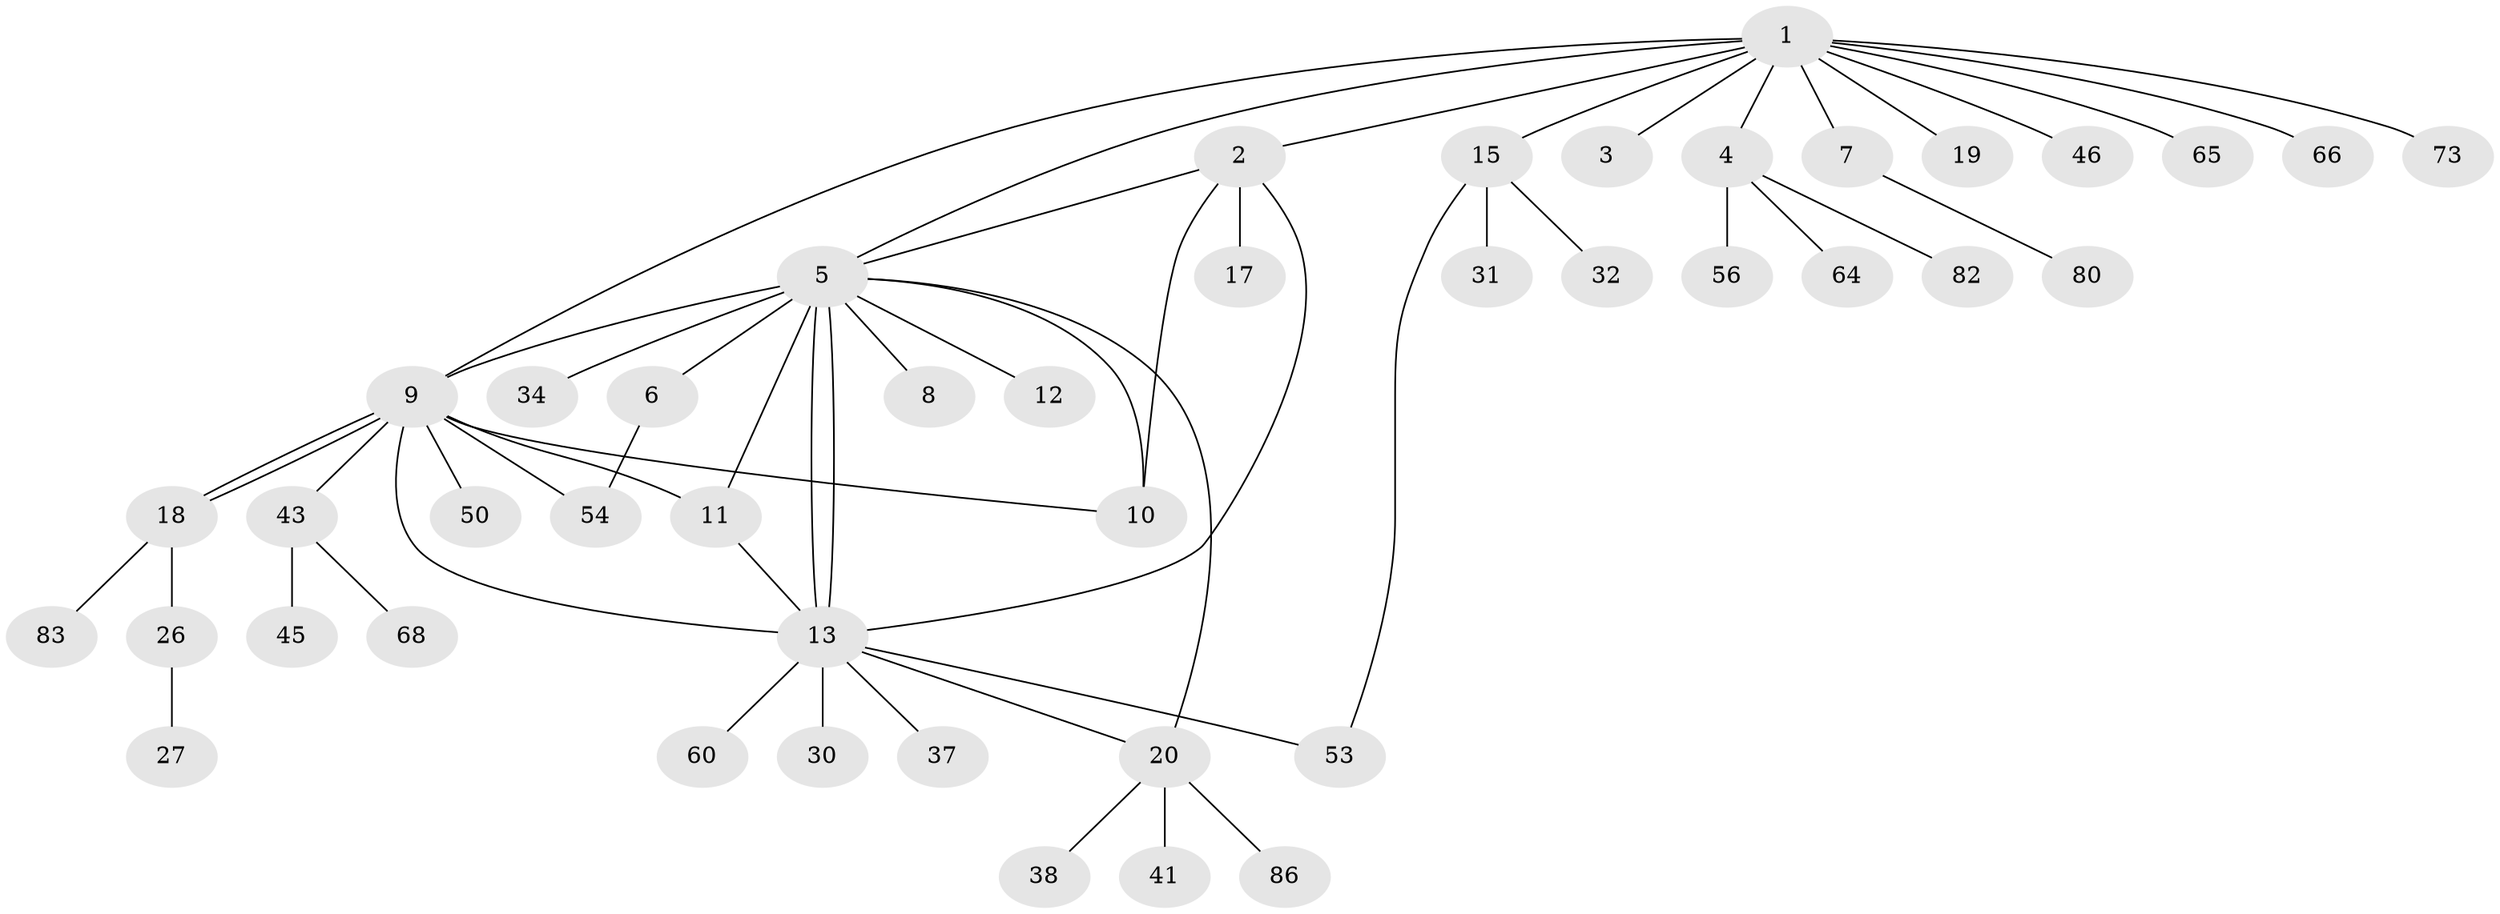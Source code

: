 // original degree distribution, {11: 0.011235955056179775, 5: 0.033707865168539325, 1: 0.5617977528089888, 4: 0.06741573033707865, 13: 0.011235955056179775, 2: 0.19101123595505617, 12: 0.011235955056179775, 3: 0.07865168539325842, 10: 0.011235955056179775, 7: 0.02247191011235955}
// Generated by graph-tools (version 1.1) at 2025/14/03/09/25 04:14:28]
// undirected, 44 vertices, 56 edges
graph export_dot {
graph [start="1"]
  node [color=gray90,style=filled];
  1 [super="+23"];
  2;
  3;
  4 [super="+52"];
  5;
  6;
  7;
  8;
  9 [super="+22+28+84+40+36"];
  10 [super="+55"];
  11 [super="+21"];
  12 [super="+59"];
  13 [super="+57+39+14+44"];
  15;
  17 [super="+29"];
  18;
  19;
  20 [super="+33+49"];
  26;
  27;
  30;
  31 [super="+85+76+48"];
  32;
  34;
  37;
  38;
  41 [super="+81+58"];
  43;
  45;
  46;
  50;
  53;
  54 [super="+78"];
  56;
  60;
  64;
  65 [super="+67"];
  66;
  68;
  73;
  80;
  82;
  83;
  86;
  1 -- 2;
  1 -- 3;
  1 -- 4;
  1 -- 7;
  1 -- 9;
  1 -- 15;
  1 -- 19;
  1 -- 46;
  1 -- 65;
  1 -- 73;
  1 -- 66;
  1 -- 5;
  2 -- 5;
  2 -- 10;
  2 -- 13;
  2 -- 17;
  4 -- 56;
  4 -- 82;
  4 -- 64;
  5 -- 6;
  5 -- 8;
  5 -- 9;
  5 -- 10;
  5 -- 12;
  5 -- 13 [weight=2];
  5 -- 13;
  5 -- 20;
  5 -- 34;
  5 -- 11;
  6 -- 54;
  7 -- 80;
  9 -- 11;
  9 -- 18;
  9 -- 18;
  9 -- 10;
  9 -- 50;
  9 -- 43;
  9 -- 54;
  9 -- 13;
  11 -- 13;
  13 -- 37;
  13 -- 60;
  13 -- 20;
  13 -- 53;
  13 -- 30;
  15 -- 31;
  15 -- 32;
  15 -- 53;
  18 -- 26;
  18 -- 83;
  20 -- 41;
  20 -- 86;
  20 -- 38;
  26 -- 27;
  43 -- 45;
  43 -- 68;
}
